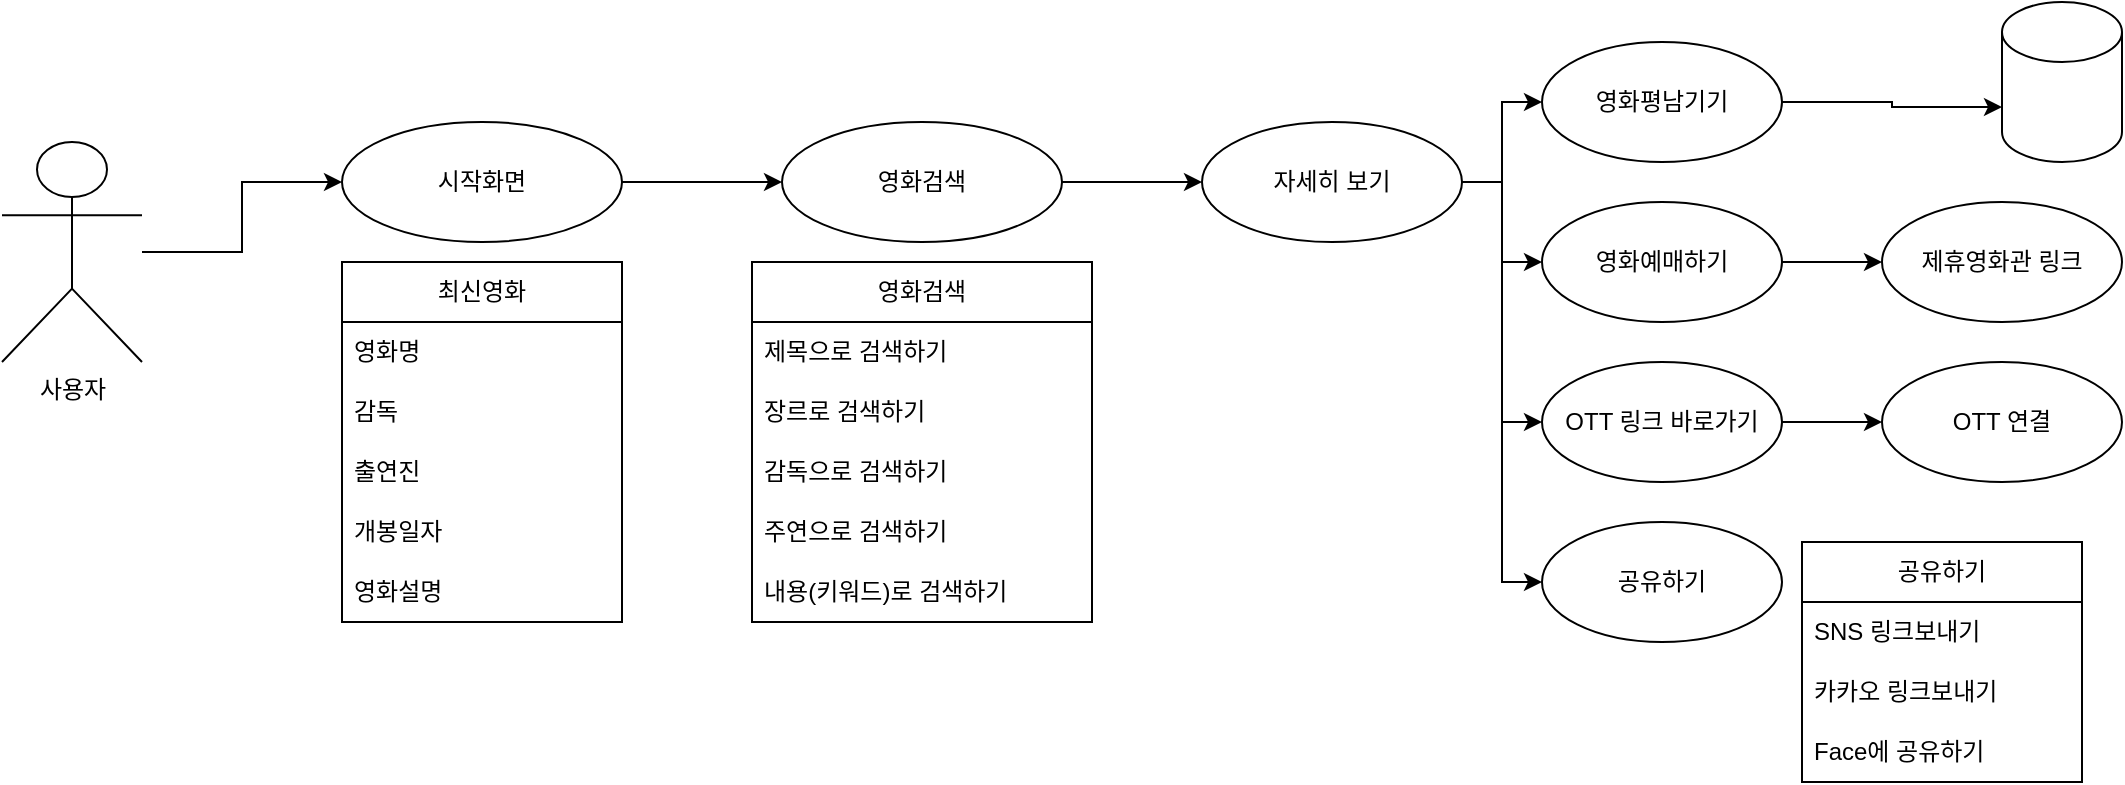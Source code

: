 <mxfile version="21.3.7" type="device">
  <diagram name="페이지-1" id="BOYUgyu2LTXanRcQRy_w">
    <mxGraphModel dx="1444" dy="811" grid="1" gridSize="10" guides="1" tooltips="1" connect="1" arrows="1" fold="1" page="1" pageScale="1" pageWidth="4681" pageHeight="3300" math="0" shadow="0">
      <root>
        <mxCell id="0" />
        <mxCell id="1" parent="0" />
        <mxCell id="5X9pGxLRDHoMHx6hEtCc-12" style="edgeStyle=orthogonalEdgeStyle;rounded=0;orthogonalLoop=1;jettySize=auto;html=1;entryX=0;entryY=0.5;entryDx=0;entryDy=0;" edge="1" parent="1" source="5X9pGxLRDHoMHx6hEtCc-1" target="5X9pGxLRDHoMHx6hEtCc-2">
          <mxGeometry relative="1" as="geometry" />
        </mxCell>
        <mxCell id="5X9pGxLRDHoMHx6hEtCc-1" value="사용자" style="shape=umlActor;verticalLabelPosition=bottom;verticalAlign=top;html=1;outlineConnect=0;" vertex="1" parent="1">
          <mxGeometry x="40" y="90" width="70" height="110" as="geometry" />
        </mxCell>
        <mxCell id="5X9pGxLRDHoMHx6hEtCc-20" style="edgeStyle=orthogonalEdgeStyle;rounded=0;orthogonalLoop=1;jettySize=auto;html=1;entryX=0;entryY=0.5;entryDx=0;entryDy=0;" edge="1" parent="1" source="5X9pGxLRDHoMHx6hEtCc-2" target="5X9pGxLRDHoMHx6hEtCc-13">
          <mxGeometry relative="1" as="geometry" />
        </mxCell>
        <mxCell id="5X9pGxLRDHoMHx6hEtCc-2" value="시작화면" style="ellipse;whiteSpace=wrap;html=1;" vertex="1" parent="1">
          <mxGeometry x="210" y="80" width="140" height="60" as="geometry" />
        </mxCell>
        <mxCell id="5X9pGxLRDHoMHx6hEtCc-4" value="최신영화" style="swimlane;fontStyle=0;childLayout=stackLayout;horizontal=1;startSize=30;horizontalStack=0;resizeParent=1;resizeParentMax=0;resizeLast=0;collapsible=1;marginBottom=0;whiteSpace=wrap;html=1;" vertex="1" parent="1">
          <mxGeometry x="210" y="150" width="140" height="180" as="geometry" />
        </mxCell>
        <mxCell id="5X9pGxLRDHoMHx6hEtCc-5" value="영화명" style="text;strokeColor=none;fillColor=none;align=left;verticalAlign=middle;spacingLeft=4;spacingRight=4;overflow=hidden;points=[[0,0.5],[1,0.5]];portConstraint=eastwest;rotatable=0;whiteSpace=wrap;html=1;" vertex="1" parent="5X9pGxLRDHoMHx6hEtCc-4">
          <mxGeometry y="30" width="140" height="30" as="geometry" />
        </mxCell>
        <mxCell id="5X9pGxLRDHoMHx6hEtCc-6" value="감독" style="text;strokeColor=none;fillColor=none;align=left;verticalAlign=middle;spacingLeft=4;spacingRight=4;overflow=hidden;points=[[0,0.5],[1,0.5]];portConstraint=eastwest;rotatable=0;whiteSpace=wrap;html=1;" vertex="1" parent="5X9pGxLRDHoMHx6hEtCc-4">
          <mxGeometry y="60" width="140" height="30" as="geometry" />
        </mxCell>
        <mxCell id="5X9pGxLRDHoMHx6hEtCc-7" value="출연진" style="text;strokeColor=none;fillColor=none;align=left;verticalAlign=middle;spacingLeft=4;spacingRight=4;overflow=hidden;points=[[0,0.5],[1,0.5]];portConstraint=eastwest;rotatable=0;whiteSpace=wrap;html=1;" vertex="1" parent="5X9pGxLRDHoMHx6hEtCc-4">
          <mxGeometry y="90" width="140" height="30" as="geometry" />
        </mxCell>
        <mxCell id="5X9pGxLRDHoMHx6hEtCc-11" value="개봉일자" style="text;strokeColor=none;fillColor=none;align=left;verticalAlign=middle;spacingLeft=4;spacingRight=4;overflow=hidden;points=[[0,0.5],[1,0.5]];portConstraint=eastwest;rotatable=0;whiteSpace=wrap;html=1;" vertex="1" parent="5X9pGxLRDHoMHx6hEtCc-4">
          <mxGeometry y="120" width="140" height="30" as="geometry" />
        </mxCell>
        <mxCell id="5X9pGxLRDHoMHx6hEtCc-10" value="영화설명" style="text;strokeColor=none;fillColor=none;align=left;verticalAlign=middle;spacingLeft=4;spacingRight=4;overflow=hidden;points=[[0,0.5],[1,0.5]];portConstraint=eastwest;rotatable=0;whiteSpace=wrap;html=1;" vertex="1" parent="5X9pGxLRDHoMHx6hEtCc-4">
          <mxGeometry y="150" width="140" height="30" as="geometry" />
        </mxCell>
        <mxCell id="5X9pGxLRDHoMHx6hEtCc-23" style="edgeStyle=orthogonalEdgeStyle;rounded=0;orthogonalLoop=1;jettySize=auto;html=1;entryX=0;entryY=0.5;entryDx=0;entryDy=0;" edge="1" parent="1" source="5X9pGxLRDHoMHx6hEtCc-13" target="5X9pGxLRDHoMHx6hEtCc-21">
          <mxGeometry relative="1" as="geometry" />
        </mxCell>
        <mxCell id="5X9pGxLRDHoMHx6hEtCc-13" value="영화검색" style="ellipse;whiteSpace=wrap;html=1;" vertex="1" parent="1">
          <mxGeometry x="430" y="80" width="140" height="60" as="geometry" />
        </mxCell>
        <mxCell id="5X9pGxLRDHoMHx6hEtCc-14" value="영화검색" style="swimlane;fontStyle=0;childLayout=stackLayout;horizontal=1;startSize=30;horizontalStack=0;resizeParent=1;resizeParentMax=0;resizeLast=0;collapsible=1;marginBottom=0;whiteSpace=wrap;html=1;" vertex="1" parent="1">
          <mxGeometry x="415" y="150" width="170" height="180" as="geometry" />
        </mxCell>
        <mxCell id="5X9pGxLRDHoMHx6hEtCc-15" value="제목으로 검색하기" style="text;strokeColor=none;fillColor=none;align=left;verticalAlign=middle;spacingLeft=4;spacingRight=4;overflow=hidden;points=[[0,0.5],[1,0.5]];portConstraint=eastwest;rotatable=0;whiteSpace=wrap;html=1;" vertex="1" parent="5X9pGxLRDHoMHx6hEtCc-14">
          <mxGeometry y="30" width="170" height="30" as="geometry" />
        </mxCell>
        <mxCell id="5X9pGxLRDHoMHx6hEtCc-16" value="장르로 검색하기" style="text;strokeColor=none;fillColor=none;align=left;verticalAlign=middle;spacingLeft=4;spacingRight=4;overflow=hidden;points=[[0,0.5],[1,0.5]];portConstraint=eastwest;rotatable=0;whiteSpace=wrap;html=1;" vertex="1" parent="5X9pGxLRDHoMHx6hEtCc-14">
          <mxGeometry y="60" width="170" height="30" as="geometry" />
        </mxCell>
        <mxCell id="5X9pGxLRDHoMHx6hEtCc-17" value="감독으로 검색하기" style="text;strokeColor=none;fillColor=none;align=left;verticalAlign=middle;spacingLeft=4;spacingRight=4;overflow=hidden;points=[[0,0.5],[1,0.5]];portConstraint=eastwest;rotatable=0;whiteSpace=wrap;html=1;" vertex="1" parent="5X9pGxLRDHoMHx6hEtCc-14">
          <mxGeometry y="90" width="170" height="30" as="geometry" />
        </mxCell>
        <mxCell id="5X9pGxLRDHoMHx6hEtCc-18" value="주연으로 검색하기" style="text;strokeColor=none;fillColor=none;align=left;verticalAlign=middle;spacingLeft=4;spacingRight=4;overflow=hidden;points=[[0,0.5],[1,0.5]];portConstraint=eastwest;rotatable=0;whiteSpace=wrap;html=1;" vertex="1" parent="5X9pGxLRDHoMHx6hEtCc-14">
          <mxGeometry y="120" width="170" height="30" as="geometry" />
        </mxCell>
        <mxCell id="5X9pGxLRDHoMHx6hEtCc-19" value="내용(키워드)로 검색하기" style="text;strokeColor=none;fillColor=none;align=left;verticalAlign=middle;spacingLeft=4;spacingRight=4;overflow=hidden;points=[[0,0.5],[1,0.5]];portConstraint=eastwest;rotatable=0;whiteSpace=wrap;html=1;" vertex="1" parent="5X9pGxLRDHoMHx6hEtCc-14">
          <mxGeometry y="150" width="170" height="30" as="geometry" />
        </mxCell>
        <mxCell id="5X9pGxLRDHoMHx6hEtCc-28" style="edgeStyle=orthogonalEdgeStyle;rounded=0;orthogonalLoop=1;jettySize=auto;html=1;entryX=0;entryY=0.5;entryDx=0;entryDy=0;" edge="1" parent="1" source="5X9pGxLRDHoMHx6hEtCc-21" target="5X9pGxLRDHoMHx6hEtCc-24">
          <mxGeometry relative="1" as="geometry" />
        </mxCell>
        <mxCell id="5X9pGxLRDHoMHx6hEtCc-29" style="edgeStyle=orthogonalEdgeStyle;rounded=0;orthogonalLoop=1;jettySize=auto;html=1;entryX=0;entryY=0.5;entryDx=0;entryDy=0;" edge="1" parent="1" source="5X9pGxLRDHoMHx6hEtCc-21" target="5X9pGxLRDHoMHx6hEtCc-25">
          <mxGeometry relative="1" as="geometry" />
        </mxCell>
        <mxCell id="5X9pGxLRDHoMHx6hEtCc-30" style="edgeStyle=orthogonalEdgeStyle;rounded=0;orthogonalLoop=1;jettySize=auto;html=1;entryX=0;entryY=0.5;entryDx=0;entryDy=0;" edge="1" parent="1" source="5X9pGxLRDHoMHx6hEtCc-21" target="5X9pGxLRDHoMHx6hEtCc-26">
          <mxGeometry relative="1" as="geometry" />
        </mxCell>
        <mxCell id="5X9pGxLRDHoMHx6hEtCc-31" style="edgeStyle=orthogonalEdgeStyle;rounded=0;orthogonalLoop=1;jettySize=auto;html=1;entryX=0;entryY=0.5;entryDx=0;entryDy=0;" edge="1" parent="1" source="5X9pGxLRDHoMHx6hEtCc-21" target="5X9pGxLRDHoMHx6hEtCc-27">
          <mxGeometry relative="1" as="geometry" />
        </mxCell>
        <mxCell id="5X9pGxLRDHoMHx6hEtCc-21" value="자세히 보기" style="ellipse;whiteSpace=wrap;html=1;" vertex="1" parent="1">
          <mxGeometry x="640" y="80" width="130" height="60" as="geometry" />
        </mxCell>
        <mxCell id="5X9pGxLRDHoMHx6hEtCc-41" style="edgeStyle=orthogonalEdgeStyle;rounded=0;orthogonalLoop=1;jettySize=auto;html=1;entryX=0;entryY=0;entryDx=0;entryDy=52.5;entryPerimeter=0;" edge="1" parent="1" source="5X9pGxLRDHoMHx6hEtCc-24" target="5X9pGxLRDHoMHx6hEtCc-40">
          <mxGeometry relative="1" as="geometry" />
        </mxCell>
        <mxCell id="5X9pGxLRDHoMHx6hEtCc-24" value="영화평남기기" style="ellipse;whiteSpace=wrap;html=1;" vertex="1" parent="1">
          <mxGeometry x="810" y="40" width="120" height="60" as="geometry" />
        </mxCell>
        <mxCell id="5X9pGxLRDHoMHx6hEtCc-33" style="edgeStyle=orthogonalEdgeStyle;rounded=0;orthogonalLoop=1;jettySize=auto;html=1;entryX=0;entryY=0.5;entryDx=0;entryDy=0;" edge="1" parent="1" source="5X9pGxLRDHoMHx6hEtCc-25" target="5X9pGxLRDHoMHx6hEtCc-32">
          <mxGeometry relative="1" as="geometry" />
        </mxCell>
        <mxCell id="5X9pGxLRDHoMHx6hEtCc-25" value="영화예매하기" style="ellipse;whiteSpace=wrap;html=1;" vertex="1" parent="1">
          <mxGeometry x="810" y="120" width="120" height="60" as="geometry" />
        </mxCell>
        <mxCell id="5X9pGxLRDHoMHx6hEtCc-35" style="edgeStyle=orthogonalEdgeStyle;rounded=0;orthogonalLoop=1;jettySize=auto;html=1;entryX=0;entryY=0.5;entryDx=0;entryDy=0;" edge="1" parent="1" source="5X9pGxLRDHoMHx6hEtCc-26" target="5X9pGxLRDHoMHx6hEtCc-34">
          <mxGeometry relative="1" as="geometry" />
        </mxCell>
        <mxCell id="5X9pGxLRDHoMHx6hEtCc-26" value="OTT 링크 바로가기" style="ellipse;whiteSpace=wrap;html=1;" vertex="1" parent="1">
          <mxGeometry x="810" y="200" width="120" height="60" as="geometry" />
        </mxCell>
        <mxCell id="5X9pGxLRDHoMHx6hEtCc-27" value="공유하기" style="ellipse;whiteSpace=wrap;html=1;" vertex="1" parent="1">
          <mxGeometry x="810" y="280" width="120" height="60" as="geometry" />
        </mxCell>
        <mxCell id="5X9pGxLRDHoMHx6hEtCc-32" value="제휴영화관 링크" style="ellipse;whiteSpace=wrap;html=1;" vertex="1" parent="1">
          <mxGeometry x="980" y="120" width="120" height="60" as="geometry" />
        </mxCell>
        <mxCell id="5X9pGxLRDHoMHx6hEtCc-34" value="OTT 연결" style="ellipse;whiteSpace=wrap;html=1;" vertex="1" parent="1">
          <mxGeometry x="980" y="200" width="120" height="60" as="geometry" />
        </mxCell>
        <mxCell id="5X9pGxLRDHoMHx6hEtCc-36" value="공유하기" style="swimlane;fontStyle=0;childLayout=stackLayout;horizontal=1;startSize=30;horizontalStack=0;resizeParent=1;resizeParentMax=0;resizeLast=0;collapsible=1;marginBottom=0;whiteSpace=wrap;html=1;" vertex="1" parent="1">
          <mxGeometry x="940" y="290" width="140" height="120" as="geometry" />
        </mxCell>
        <mxCell id="5X9pGxLRDHoMHx6hEtCc-37" value="SNS 링크보내기" style="text;strokeColor=none;fillColor=none;align=left;verticalAlign=middle;spacingLeft=4;spacingRight=4;overflow=hidden;points=[[0,0.5],[1,0.5]];portConstraint=eastwest;rotatable=0;whiteSpace=wrap;html=1;" vertex="1" parent="5X9pGxLRDHoMHx6hEtCc-36">
          <mxGeometry y="30" width="140" height="30" as="geometry" />
        </mxCell>
        <mxCell id="5X9pGxLRDHoMHx6hEtCc-38" value="카카오 링크보내기" style="text;strokeColor=none;fillColor=none;align=left;verticalAlign=middle;spacingLeft=4;spacingRight=4;overflow=hidden;points=[[0,0.5],[1,0.5]];portConstraint=eastwest;rotatable=0;whiteSpace=wrap;html=1;" vertex="1" parent="5X9pGxLRDHoMHx6hEtCc-36">
          <mxGeometry y="60" width="140" height="30" as="geometry" />
        </mxCell>
        <mxCell id="5X9pGxLRDHoMHx6hEtCc-39" value="Face에 공유하기" style="text;strokeColor=none;fillColor=none;align=left;verticalAlign=middle;spacingLeft=4;spacingRight=4;overflow=hidden;points=[[0,0.5],[1,0.5]];portConstraint=eastwest;rotatable=0;whiteSpace=wrap;html=1;" vertex="1" parent="5X9pGxLRDHoMHx6hEtCc-36">
          <mxGeometry y="90" width="140" height="30" as="geometry" />
        </mxCell>
        <mxCell id="5X9pGxLRDHoMHx6hEtCc-40" value="" style="shape=cylinder3;whiteSpace=wrap;html=1;boundedLbl=1;backgroundOutline=1;size=15;" vertex="1" parent="1">
          <mxGeometry x="1040" y="20" width="60" height="80" as="geometry" />
        </mxCell>
      </root>
    </mxGraphModel>
  </diagram>
</mxfile>

